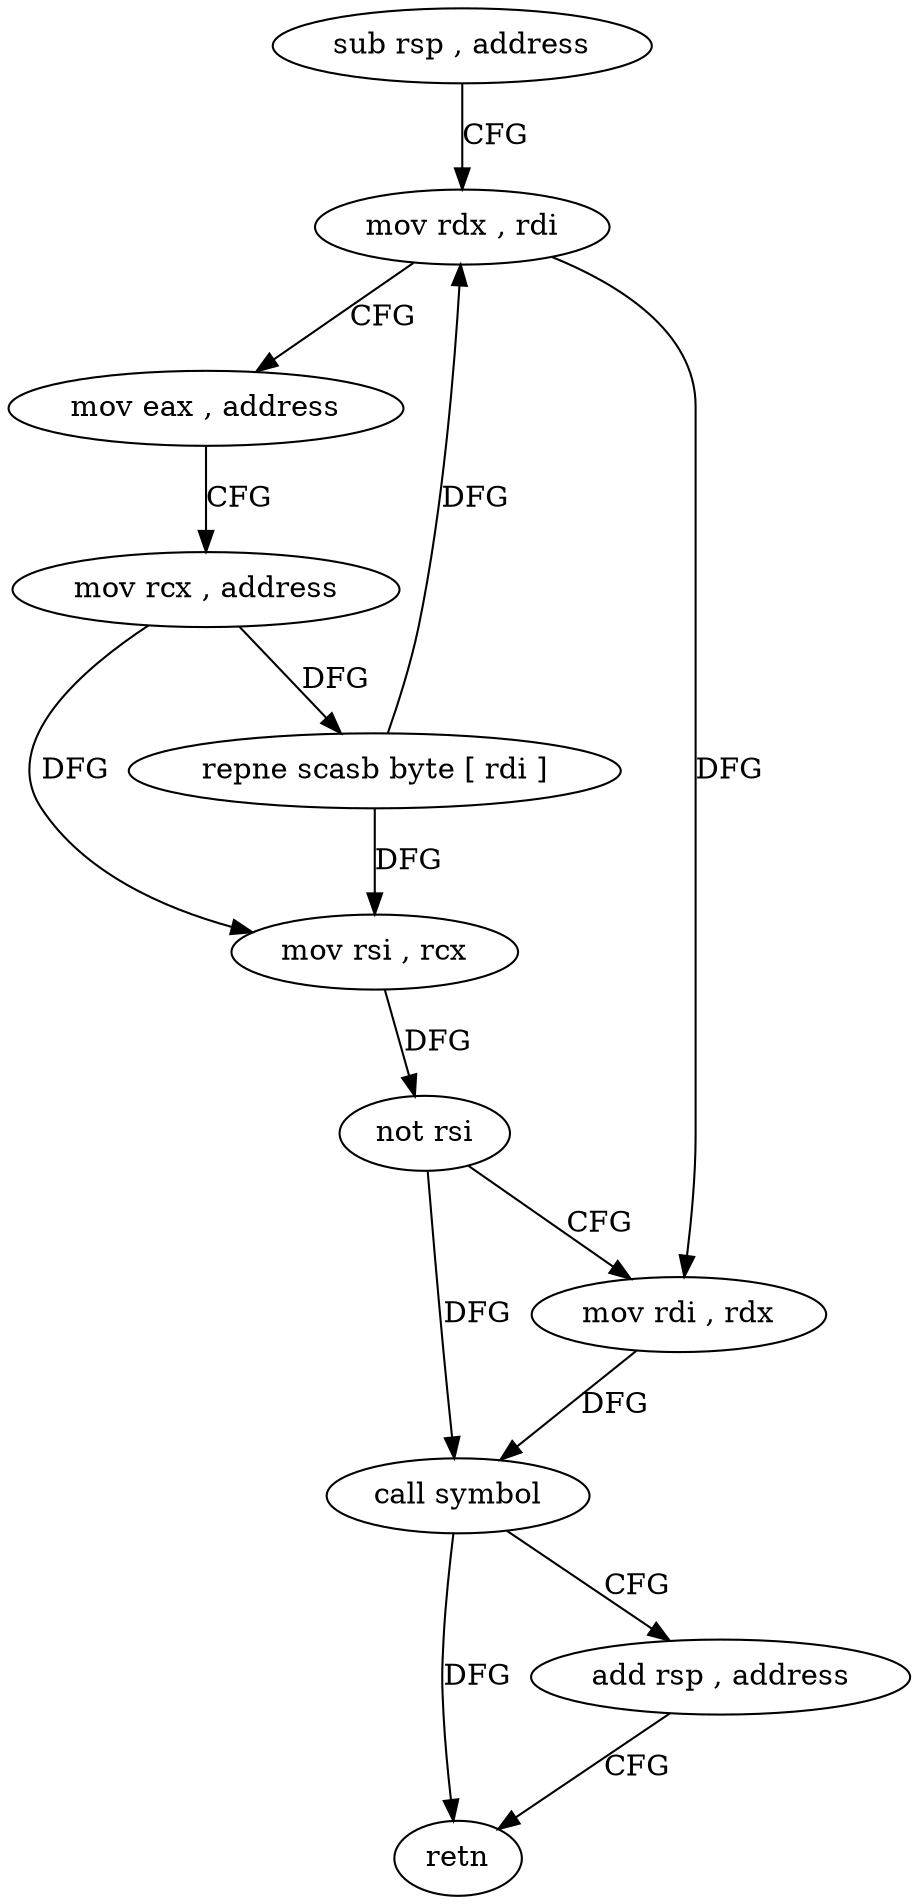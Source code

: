 digraph "func" {
"4378445" [label = "sub rsp , address" ]
"4378449" [label = "mov rdx , rdi" ]
"4378452" [label = "mov eax , address" ]
"4378457" [label = "mov rcx , address" ]
"4378464" [label = "repne scasb byte [ rdi ]" ]
"4378466" [label = "mov rsi , rcx" ]
"4378469" [label = "not rsi" ]
"4378472" [label = "mov rdi , rdx" ]
"4378475" [label = "call symbol" ]
"4378480" [label = "add rsp , address" ]
"4378484" [label = "retn" ]
"4378445" -> "4378449" [ label = "CFG" ]
"4378449" -> "4378452" [ label = "CFG" ]
"4378449" -> "4378472" [ label = "DFG" ]
"4378452" -> "4378457" [ label = "CFG" ]
"4378457" -> "4378464" [ label = "DFG" ]
"4378457" -> "4378466" [ label = "DFG" ]
"4378464" -> "4378466" [ label = "DFG" ]
"4378464" -> "4378449" [ label = "DFG" ]
"4378466" -> "4378469" [ label = "DFG" ]
"4378469" -> "4378472" [ label = "CFG" ]
"4378469" -> "4378475" [ label = "DFG" ]
"4378472" -> "4378475" [ label = "DFG" ]
"4378475" -> "4378480" [ label = "CFG" ]
"4378475" -> "4378484" [ label = "DFG" ]
"4378480" -> "4378484" [ label = "CFG" ]
}
